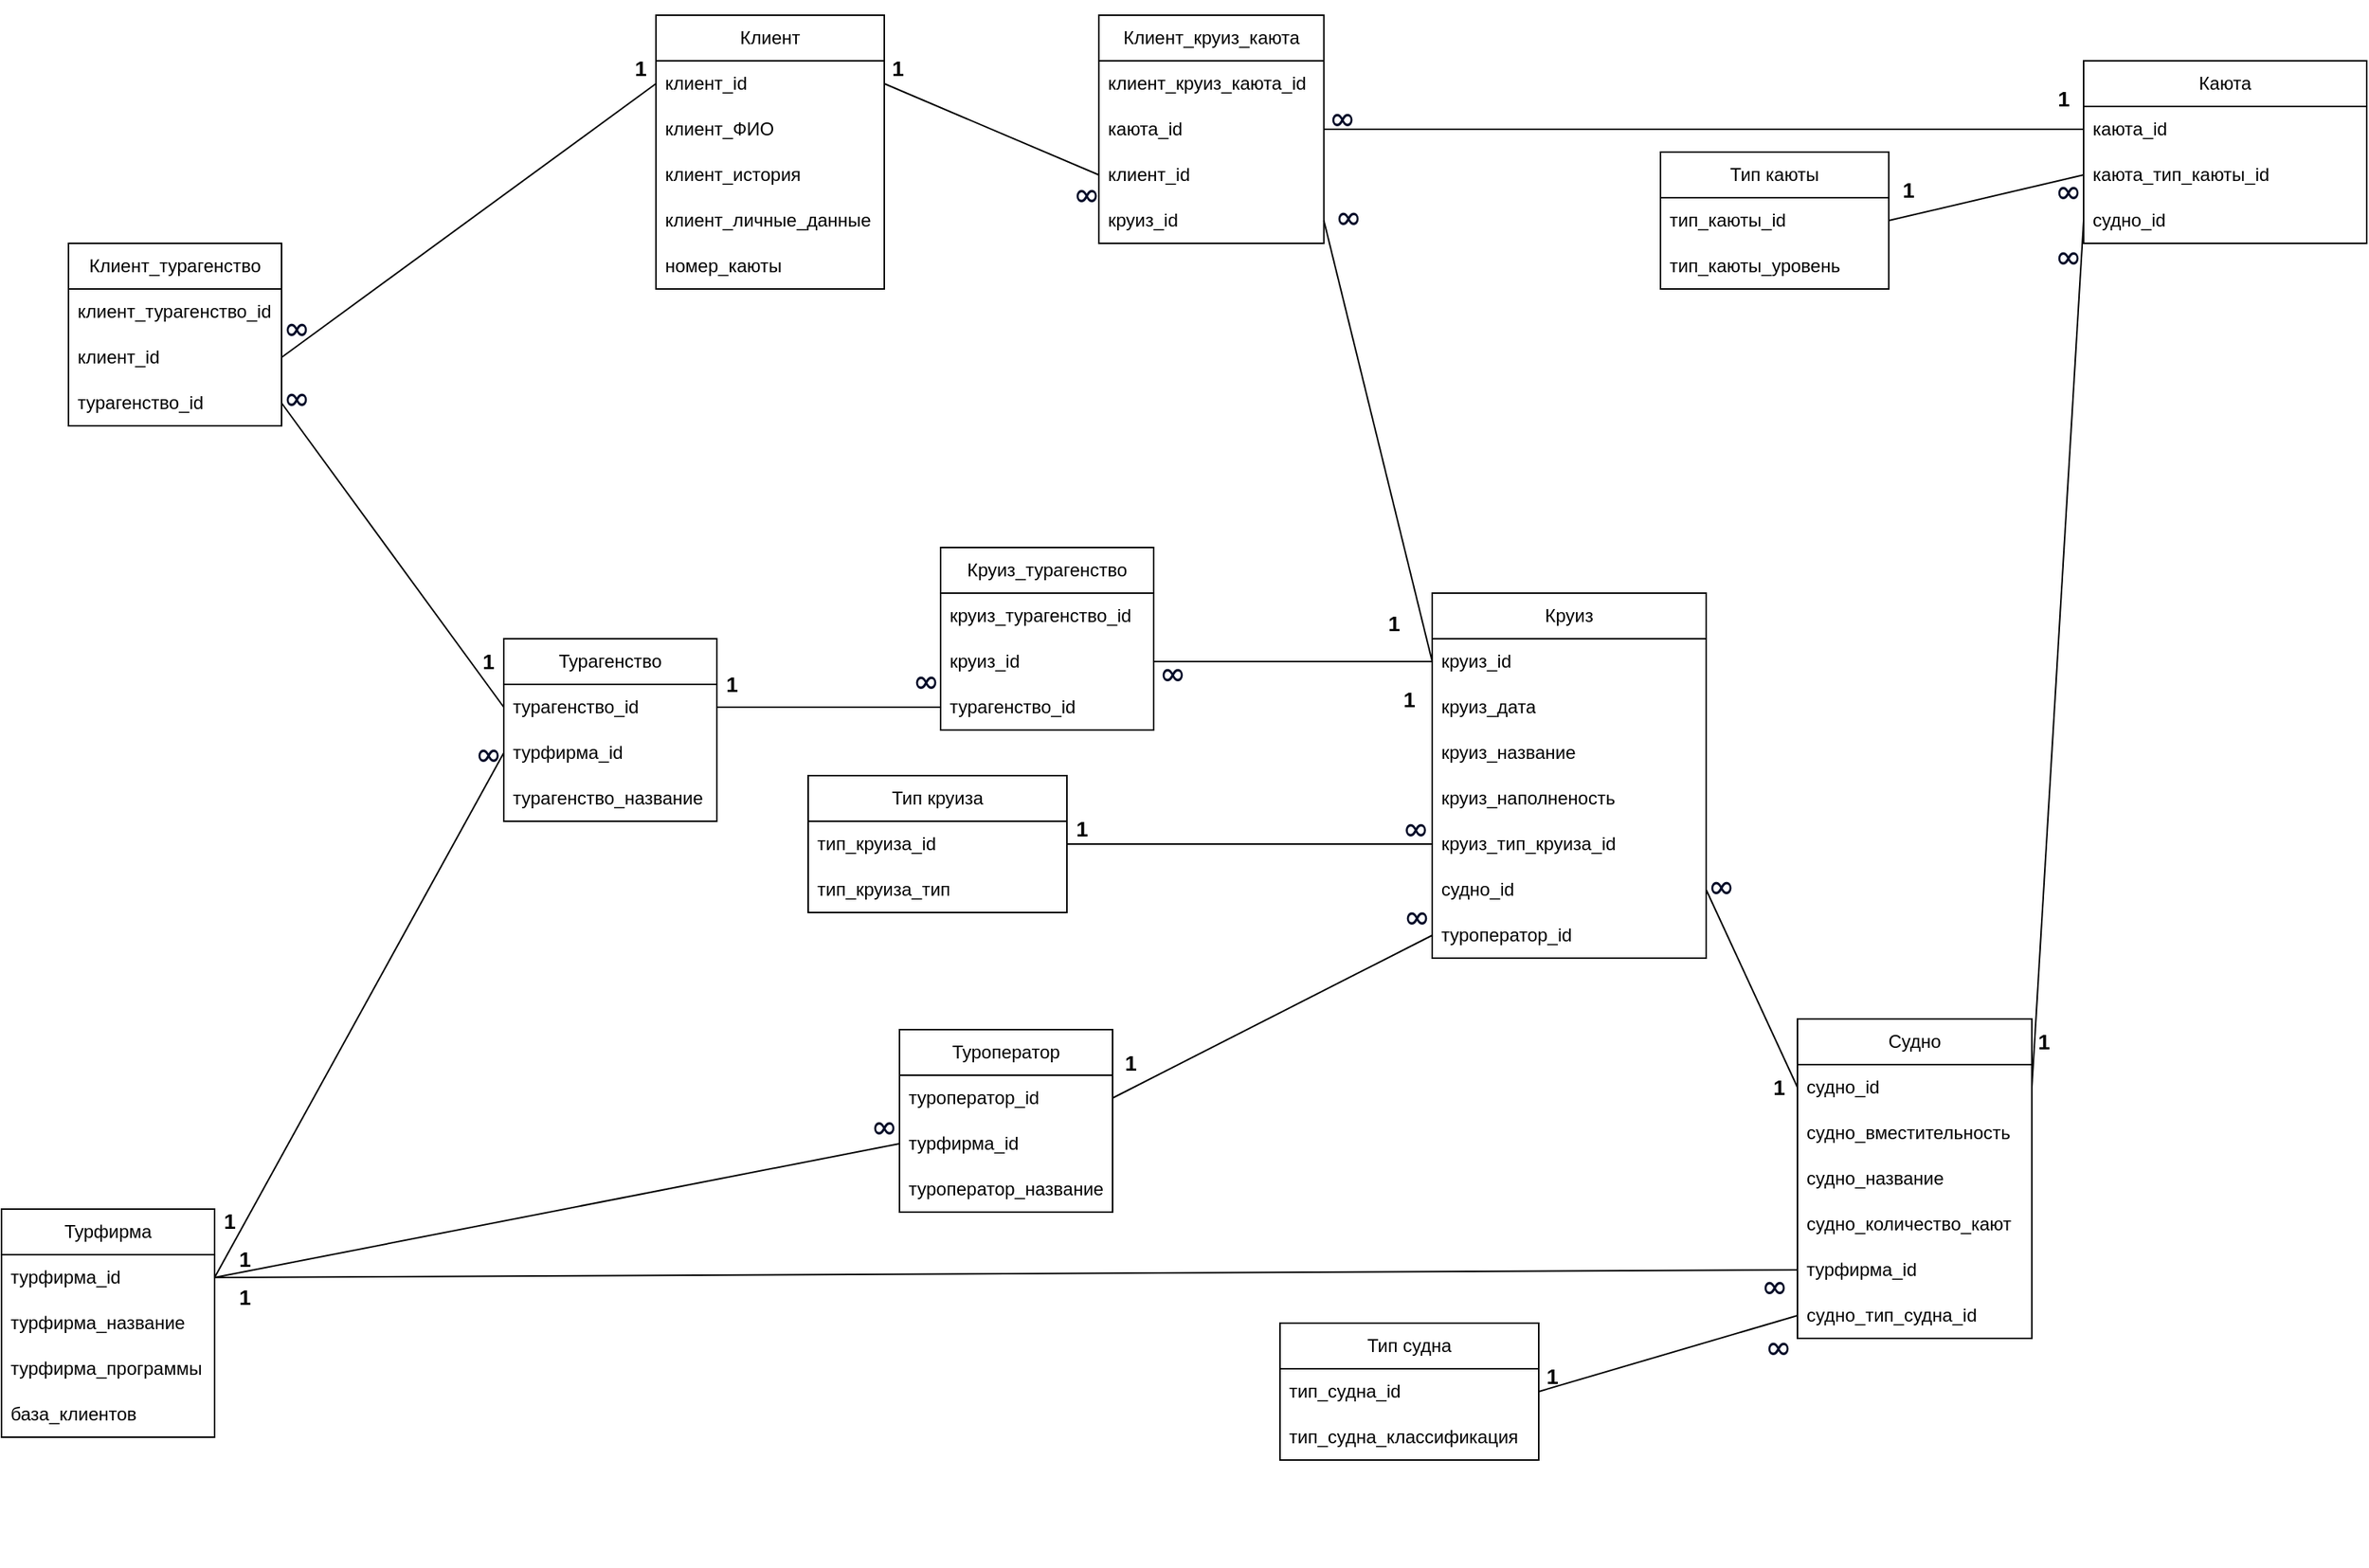 <mxfile version="27.0.3">
  <diagram name="Страница — 1" id="18jyLLdRwkHqJXCR6IBC">
    <mxGraphModel dx="1577" dy="1087" grid="1" gridSize="10" guides="1" tooltips="1" connect="1" arrows="1" fold="1" page="1" pageScale="1" pageWidth="1654" pageHeight="1169" math="0" shadow="0">
      <root>
        <mxCell id="0" />
        <mxCell id="1" parent="0" />
        <mxCell id="BpmYU6h6UMYQ3IW-vo2k-101" value="" style="endArrow=none;html=1;rounded=0;exitX=1;exitY=0.5;exitDx=0;exitDy=0;entryX=0;entryY=0.5;entryDx=0;entryDy=0;" parent="1" source="BpmYU6h6UMYQ3IW-vo2k-74" edge="1" target="RjOl_HvcL7tpvTEkC-0D-84">
          <mxGeometry width="50" height="50" relative="1" as="geometry">
            <mxPoint x="390" y="540" as="sourcePoint" />
            <mxPoint x="1000" y="400" as="targetPoint" />
          </mxGeometry>
        </mxCell>
        <mxCell id="BpmYU6h6UMYQ3IW-vo2k-102" value="" style="endArrow=none;html=1;rounded=0;entryX=1;entryY=0.5;entryDx=0;entryDy=0;exitX=0;exitY=0.5;exitDx=0;exitDy=0;" parent="1" source="BpmYU6h6UMYQ3IW-vo2k-75" target="BpmYU6h6UMYQ3IW-vo2k-6" edge="1">
          <mxGeometry width="50" height="50" relative="1" as="geometry">
            <mxPoint x="380" y="960" as="sourcePoint" />
            <mxPoint x="430" y="910" as="targetPoint" />
          </mxGeometry>
        </mxCell>
        <mxCell id="BpmYU6h6UMYQ3IW-vo2k-103" value="" style="endArrow=none;html=1;rounded=0;entryX=0;entryY=0.5;entryDx=0;entryDy=0;exitX=1;exitY=0.5;exitDx=0;exitDy=0;" parent="1" source="BpmYU6h6UMYQ3IW-vo2k-71" target="RjOl_HvcL7tpvTEkC-0D-6" edge="1">
          <mxGeometry width="50" height="50" relative="1" as="geometry">
            <mxPoint x="690" y="660" as="sourcePoint" />
            <mxPoint x="740" y="610" as="targetPoint" />
          </mxGeometry>
        </mxCell>
        <mxCell id="BpmYU6h6UMYQ3IW-vo2k-104" value="" style="endArrow=none;html=1;rounded=0;entryX=1;entryY=0.5;entryDx=0;entryDy=0;exitX=0;exitY=0.5;exitDx=0;exitDy=0;" parent="1" source="BpmYU6h6UMYQ3IW-vo2k-6" target="BpmYU6h6UMYQ3IW-vo2k-70" edge="1">
          <mxGeometry width="50" height="50" relative="1" as="geometry">
            <mxPoint x="660" y="1030" as="sourcePoint" />
            <mxPoint x="710" y="980" as="targetPoint" />
          </mxGeometry>
        </mxCell>
        <mxCell id="BpmYU6h6UMYQ3IW-vo2k-105" value="" style="endArrow=none;html=1;rounded=0;entryX=1;entryY=0.5;entryDx=0;entryDy=0;exitX=0;exitY=0.5;exitDx=0;exitDy=0;" parent="1" source="RjOl_HvcL7tpvTEkC-0D-84" target="RjOl_HvcL7tpvTEkC-0D-41" edge="1">
          <mxGeometry width="50" height="50" relative="1" as="geometry">
            <mxPoint x="580" y="550" as="sourcePoint" />
            <mxPoint x="630" y="500" as="targetPoint" />
          </mxGeometry>
        </mxCell>
        <mxCell id="BpmYU6h6UMYQ3IW-vo2k-116" value="" style="endArrow=none;html=1;rounded=0;entryX=0;entryY=0.5;entryDx=0;entryDy=0;exitX=1;exitY=0.5;exitDx=0;exitDy=0;" parent="1" source="BpmYU6h6UMYQ3IW-vo2k-2" target="BpmYU6h6UMYQ3IW-vo2k-117" edge="1">
          <mxGeometry width="50" height="50" relative="1" as="geometry">
            <mxPoint x="840" y="820" as="sourcePoint" />
            <mxPoint x="350" y="330" as="targetPoint" />
          </mxGeometry>
        </mxCell>
        <mxCell id="BpmYU6h6UMYQ3IW-vo2k-124" value="" style="endArrow=none;html=1;rounded=0;exitX=1;exitY=0.5;exitDx=0;exitDy=0;entryX=0;entryY=0.5;entryDx=0;entryDy=0;" parent="1" source="BpmYU6h6UMYQ3IW-vo2k-123" edge="1" target="RjOl_HvcL7tpvTEkC-0D-14">
          <mxGeometry width="50" height="50" relative="1" as="geometry">
            <mxPoint x="1110" y="730" as="sourcePoint" />
            <mxPoint x="1400" y="147" as="targetPoint" />
          </mxGeometry>
        </mxCell>
        <mxCell id="BpmYU6h6UMYQ3IW-vo2k-125" value="" style="endArrow=none;html=1;rounded=0;entryX=0;entryY=0.5;entryDx=0;entryDy=0;exitX=1;exitY=0.5;exitDx=0;exitDy=0;" parent="1" target="RjOl_HvcL7tpvTEkC-0D-54" edge="1" source="RjOl_HvcL7tpvTEkC-0D-32">
          <mxGeometry width="50" height="50" relative="1" as="geometry">
            <mxPoint x="1270" y="205" as="sourcePoint" />
            <mxPoint x="1420" y="330" as="targetPoint" />
          </mxGeometry>
        </mxCell>
        <mxCell id="BpmYU6h6UMYQ3IW-vo2k-127" value="" style="endArrow=none;html=1;rounded=0;entryX=0;entryY=0.5;entryDx=0;entryDy=0;exitX=1;exitY=0.5;exitDx=0;exitDy=0;" parent="1" source="RjOl_HvcL7tpvTEkC-0D-73" target="RjOl_HvcL7tpvTEkC-0D-80" edge="1">
          <mxGeometry width="50" height="50" relative="1" as="geometry">
            <mxPoint x="1050" y="955" as="sourcePoint" />
            <mxPoint x="1060" y="890" as="targetPoint" />
          </mxGeometry>
        </mxCell>
        <mxCell id="BpmYU6h6UMYQ3IW-vo2k-128" value="" style="endArrow=none;html=1;rounded=0;entryX=0;entryY=0.5;entryDx=0;entryDy=0;exitX=1;exitY=0.5;exitDx=0;exitDy=0;" parent="1" source="RjOl_HvcL7tpvTEkC-0D-10" target="RjOl_HvcL7tpvTEkC-0D-56" edge="1">
          <mxGeometry width="50" height="50" relative="1" as="geometry">
            <mxPoint x="1300" y="690" as="sourcePoint" />
            <mxPoint x="1350" y="640" as="targetPoint" />
          </mxGeometry>
        </mxCell>
        <mxCell id="BpmYU6h6UMYQ3IW-vo2k-129" value="" style="endArrow=none;html=1;rounded=0;entryX=0;entryY=0.5;entryDx=0;entryDy=0;exitX=1;exitY=0.5;exitDx=0;exitDy=0;" parent="1" target="RjOl_HvcL7tpvTEkC-0D-12" edge="1" source="RjOl_HvcL7tpvTEkC-0D-18">
          <mxGeometry width="50" height="50" relative="1" as="geometry">
            <mxPoint x="170" y="895" as="sourcePoint" />
            <mxPoint x="1070" y="930" as="targetPoint" />
          </mxGeometry>
        </mxCell>
        <mxCell id="BpmYU6h6UMYQ3IW-vo2k-130" value="" style="endArrow=none;html=1;rounded=0;entryX=0;entryY=0.5;entryDx=0;entryDy=0;exitX=1;exitY=0.5;exitDx=0;exitDy=0;" parent="1" source="RjOl_HvcL7tpvTEkC-0D-18" target="OnHAx9CsmUBT5KDHOfiG-1" edge="1">
          <mxGeometry width="50" height="50" relative="1" as="geometry">
            <mxPoint x="270" y="860" as="sourcePoint" />
            <mxPoint x="60" y="540" as="targetPoint" />
          </mxGeometry>
        </mxCell>
        <mxCell id="BpmYU6h6UMYQ3IW-vo2k-131" value="" style="endArrow=none;html=1;rounded=0;exitX=1;exitY=0.5;exitDx=0;exitDy=0;entryX=0;entryY=0.5;entryDx=0;entryDy=0;" parent="1" source="RjOl_HvcL7tpvTEkC-0D-18" target="o_sbOUQr-DrO1cY8X4BI-1" edge="1">
          <mxGeometry width="50" height="50" relative="1" as="geometry">
            <mxPoint x="160" y="840" as="sourcePoint" />
            <mxPoint x="210" y="790" as="targetPoint" />
          </mxGeometry>
        </mxCell>
        <mxCell id="BpmYU6h6UMYQ3IW-vo2k-135" value="" style="endArrow=none;html=1;rounded=0;entryX=0;entryY=0.5;entryDx=0;entryDy=0;exitX=1;exitY=0.5;exitDx=0;exitDy=0;" parent="1" target="RjOl_HvcL7tpvTEkC-0D-3" edge="1" source="RjOl_HvcL7tpvTEkC-0D-48">
          <mxGeometry width="50" height="50" relative="1" as="geometry">
            <mxPoint x="720" y="613" as="sourcePoint" />
            <mxPoint x="260" y="320" as="targetPoint" />
          </mxGeometry>
        </mxCell>
        <mxCell id="BpmYU6h6UMYQ3IW-vo2k-136" value="" style="endArrow=none;html=1;rounded=0;exitX=1;exitY=0.5;exitDx=0;exitDy=0;entryX=0;entryY=0.5;entryDx=0;entryDy=0;" parent="1" source="BpmYU6h6UMYQ3IW-vo2k-93" target="RjOl_HvcL7tpvTEkC-0D-10" edge="1">
          <mxGeometry width="50" height="50" relative="1" as="geometry">
            <mxPoint x="760" y="630" as="sourcePoint" />
            <mxPoint x="1120" y="775" as="targetPoint" />
          </mxGeometry>
        </mxCell>
        <mxCell id="iDWe4_mteZYGyNHXFgZl-1" value="" style="group" parent="1" vertex="1" connectable="0">
          <mxGeometry x="940" y="450" width="240" height="240" as="geometry" />
        </mxCell>
        <mxCell id="RjOl_HvcL7tpvTEkC-0D-1" value="Круиз" style="swimlane;fontStyle=0;childLayout=stackLayout;horizontal=1;startSize=30;horizontalStack=0;resizeParent=1;resizeParentMax=0;resizeLast=0;collapsible=1;marginBottom=0;whiteSpace=wrap;html=1;" parent="iDWe4_mteZYGyNHXFgZl-1" vertex="1">
          <mxGeometry x="30" width="180" height="240" as="geometry">
            <mxRectangle x="150" y="220" width="70" height="30" as="alternateBounds" />
          </mxGeometry>
        </mxCell>
        <mxCell id="RjOl_HvcL7tpvTEkC-0D-84" value="круиз_id" style="text;strokeColor=none;fillColor=none;align=left;verticalAlign=middle;spacingLeft=4;spacingRight=4;overflow=hidden;points=[[0,0.5],[1,0.5]];portConstraint=eastwest;rotatable=0;whiteSpace=wrap;html=1;" parent="RjOl_HvcL7tpvTEkC-0D-1" vertex="1">
          <mxGeometry y="30" width="180" height="30" as="geometry" />
        </mxCell>
        <mxCell id="RjOl_HvcL7tpvTEkC-0D-29" value="круиз_дата" style="text;strokeColor=none;fillColor=none;align=left;verticalAlign=middle;spacingLeft=4;spacingRight=4;overflow=hidden;points=[[0,0.5],[1,0.5]];portConstraint=eastwest;rotatable=0;whiteSpace=wrap;html=1;" parent="RjOl_HvcL7tpvTEkC-0D-1" vertex="1">
          <mxGeometry y="60" width="180" height="30" as="geometry" />
        </mxCell>
        <mxCell id="RjOl_HvcL7tpvTEkC-0D-36" value="круиз_название" style="text;strokeColor=none;fillColor=none;align=left;verticalAlign=middle;spacingLeft=4;spacingRight=4;overflow=hidden;points=[[0,0.5],[1,0.5]];portConstraint=eastwest;rotatable=0;whiteSpace=wrap;html=1;" parent="RjOl_HvcL7tpvTEkC-0D-1" vertex="1">
          <mxGeometry y="90" width="180" height="30" as="geometry" />
        </mxCell>
        <mxCell id="RjOl_HvcL7tpvTEkC-0D-169" value="круиз_наполненость" style="text;strokeColor=none;fillColor=none;align=left;verticalAlign=middle;spacingLeft=4;spacingRight=4;overflow=hidden;points=[[0,0.5],[1,0.5]];portConstraint=eastwest;rotatable=0;whiteSpace=wrap;html=1;" parent="RjOl_HvcL7tpvTEkC-0D-1" vertex="1">
          <mxGeometry y="120" width="180" height="30" as="geometry" />
        </mxCell>
        <mxCell id="RjOl_HvcL7tpvTEkC-0D-3" value="круиз_тип_круиза_id" style="text;strokeColor=none;fillColor=none;align=left;verticalAlign=middle;spacingLeft=4;spacingRight=4;overflow=hidden;points=[[0,0.5],[1,0.5]];portConstraint=eastwest;rotatable=0;whiteSpace=wrap;html=1;" parent="RjOl_HvcL7tpvTEkC-0D-1" vertex="1">
          <mxGeometry y="150" width="180" height="30" as="geometry" />
        </mxCell>
        <mxCell id="BpmYU6h6UMYQ3IW-vo2k-93" value="судно_id" style="text;strokeColor=none;fillColor=none;align=left;verticalAlign=middle;spacingLeft=4;spacingRight=4;overflow=hidden;points=[[0,0.5],[1,0.5]];portConstraint=eastwest;rotatable=0;whiteSpace=wrap;html=1;" parent="RjOl_HvcL7tpvTEkC-0D-1" vertex="1">
          <mxGeometry y="180" width="180" height="30" as="geometry" />
        </mxCell>
        <mxCell id="BpmYU6h6UMYQ3IW-vo2k-117" value="туроператор_&lt;span style=&quot;text-align: center;&quot;&gt;id&lt;/span&gt;" style="text;strokeColor=none;fillColor=none;align=left;verticalAlign=middle;spacingLeft=4;spacingRight=4;overflow=hidden;points=[[0,0.5],[1,0.5]];portConstraint=eastwest;rotatable=0;whiteSpace=wrap;html=1;" parent="RjOl_HvcL7tpvTEkC-0D-1" vertex="1">
          <mxGeometry y="210" width="180" height="30" as="geometry" />
        </mxCell>
        <mxCell id="BpmYU6h6UMYQ3IW-vo2k-155" value="&lt;div style=&quot;text-align: center;&quot;&gt;&lt;span style=&quot;color: rgb(4, 12, 40); font-family: &amp;quot;Google Sans&amp;quot;, &amp;quot;Helvetica Neue&amp;quot;, sans-serif; font-size: 20px; text-align: start;&quot;&gt;∞&lt;/span&gt;&lt;/div&gt;" style="text;html=1;align=center;verticalAlign=middle;whiteSpace=wrap;rounded=0;" parent="iDWe4_mteZYGyNHXFgZl-1" vertex="1">
          <mxGeometry x="200" y="150" width="40" height="80" as="geometry" />
        </mxCell>
        <mxCell id="BpmYU6h6UMYQ3IW-vo2k-186" value="&lt;div style=&quot;text-align: center;&quot;&gt;&lt;span style=&quot;caret-color: rgb(4, 12, 40); color: rgb(4, 12, 40); font-family: &amp;quot;Google Sans&amp;quot;, &amp;quot;Helvetica Neue&amp;quot;, sans-serif; font-size: 20px; text-align: start;&quot;&gt;∞&lt;/span&gt;&lt;br&gt;&lt;/div&gt;" style="text;html=1;align=center;verticalAlign=middle;whiteSpace=wrap;rounded=0;" parent="iDWe4_mteZYGyNHXFgZl-1" vertex="1">
          <mxGeometry y="179" width="40" height="61" as="geometry" />
        </mxCell>
        <mxCell id="BpmYU6h6UMYQ3IW-vo2k-187" value="&lt;div style=&quot;text-align: center;&quot;&gt;&lt;br&gt;&lt;/div&gt;" style="text;html=1;align=center;verticalAlign=middle;whiteSpace=wrap;rounded=0;" parent="iDWe4_mteZYGyNHXFgZl-1" vertex="1">
          <mxGeometry y="70" width="40" height="30" as="geometry" />
        </mxCell>
        <mxCell id="Yp89eehkHs7d0zlfbpnQ-21" value="&lt;span style=&quot;caret-color: rgb(4, 12, 40); color: rgb(4, 12, 40); font-family: &amp;quot;Google Sans&amp;quot;, &amp;quot;Helvetica Neue&amp;quot;, sans-serif; font-size: 20px; font-style: normal; font-variant-caps: normal; font-weight: normal; letter-spacing: normal; text-align: start; text-indent: 0px; text-transform: none; white-space: normal; word-spacing: 0px; -webkit-text-stroke-width: 0px; text-decoration: none; float: none; display: inline !important;&quot;&gt;∞&lt;/span&gt;" style="text;whiteSpace=wrap;html=1;" parent="iDWe4_mteZYGyNHXFgZl-1" vertex="1">
          <mxGeometry x="10" y="134" width="20" height="50" as="geometry" />
        </mxCell>
        <mxCell id="BpmYU6h6UMYQ3IW-vo2k-190" value="&lt;b&gt;&lt;font style=&quot;font-size: 14px;&quot;&gt;1&lt;/font&gt;&lt;/b&gt;" style="text;html=1;align=center;verticalAlign=middle;whiteSpace=wrap;rounded=0;" parent="iDWe4_mteZYGyNHXFgZl-1" vertex="1">
          <mxGeometry y="50" width="30" height="40" as="geometry" />
        </mxCell>
        <mxCell id="Yp89eehkHs7d0zlfbpnQ-14" value="&lt;b&gt;&lt;font style=&quot;font-size: 14px;&quot;&gt;1&lt;/font&gt;&lt;/b&gt;" style="text;html=1;align=center;verticalAlign=middle;whiteSpace=wrap;rounded=0;" parent="iDWe4_mteZYGyNHXFgZl-1" vertex="1">
          <mxGeometry x="-10" width="30" height="40" as="geometry" />
        </mxCell>
        <mxCell id="iDWe4_mteZYGyNHXFgZl-5" value="" style="group" parent="1" vertex="1" connectable="0">
          <mxGeometry x="430" y="60" width="210" height="190" as="geometry" />
        </mxCell>
        <mxCell id="RjOl_HvcL7tpvTEkC-0D-5" value="Клиент" style="swimlane;fontStyle=0;childLayout=stackLayout;horizontal=1;startSize=30;horizontalStack=0;resizeParent=1;resizeParentMax=0;resizeLast=0;collapsible=1;marginBottom=0;whiteSpace=wrap;html=1;" parent="iDWe4_mteZYGyNHXFgZl-5" vertex="1">
          <mxGeometry x="30" y="10" width="150" height="180" as="geometry" />
        </mxCell>
        <mxCell id="RjOl_HvcL7tpvTEkC-0D-6" value="клиент_id" style="text;strokeColor=none;fillColor=none;align=left;verticalAlign=middle;spacingLeft=4;spacingRight=4;overflow=hidden;points=[[0,0.5],[1,0.5]];portConstraint=eastwest;rotatable=0;whiteSpace=wrap;html=1;" parent="RjOl_HvcL7tpvTEkC-0D-5" vertex="1">
          <mxGeometry y="30" width="150" height="30" as="geometry" />
        </mxCell>
        <mxCell id="RjOl_HvcL7tpvTEkC-0D-7" value="клиент_ФИО" style="text;strokeColor=none;fillColor=none;align=left;verticalAlign=middle;spacingLeft=4;spacingRight=4;overflow=hidden;points=[[0,0.5],[1,0.5]];portConstraint=eastwest;rotatable=0;whiteSpace=wrap;html=1;" parent="RjOl_HvcL7tpvTEkC-0D-5" vertex="1">
          <mxGeometry y="60" width="150" height="30" as="geometry" />
        </mxCell>
        <mxCell id="RjOl_HvcL7tpvTEkC-0D-8" value="клиент_история" style="text;strokeColor=none;fillColor=none;align=left;verticalAlign=middle;spacingLeft=4;spacingRight=4;overflow=hidden;points=[[0,0.5],[1,0.5]];portConstraint=eastwest;rotatable=0;whiteSpace=wrap;html=1;" parent="RjOl_HvcL7tpvTEkC-0D-5" vertex="1">
          <mxGeometry y="90" width="150" height="30" as="geometry" />
        </mxCell>
        <mxCell id="RjOl_HvcL7tpvTEkC-0D-53" value="клиент_личные_данные" style="text;strokeColor=none;fillColor=none;align=left;verticalAlign=middle;spacingLeft=4;spacingRight=4;overflow=hidden;points=[[0,0.5],[1,0.5]];portConstraint=eastwest;rotatable=0;whiteSpace=wrap;html=1;" parent="RjOl_HvcL7tpvTEkC-0D-5" vertex="1">
          <mxGeometry y="120" width="150" height="30" as="geometry" />
        </mxCell>
        <mxCell id="RjOl_HvcL7tpvTEkC-0D-109" value="номер_каюты" style="text;strokeColor=none;fillColor=none;align=left;verticalAlign=middle;spacingLeft=4;spacingRight=4;overflow=hidden;points=[[0,0.5],[1,0.5]];portConstraint=eastwest;rotatable=0;whiteSpace=wrap;html=1;" parent="RjOl_HvcL7tpvTEkC-0D-5" vertex="1">
          <mxGeometry y="150" width="150" height="30" as="geometry" />
        </mxCell>
        <mxCell id="BpmYU6h6UMYQ3IW-vo2k-142" value="&lt;b&gt;&lt;font style=&quot;font-size: 14px;&quot;&gt;1&lt;/font&gt;&lt;/b&gt;" style="text;html=1;align=center;verticalAlign=middle;whiteSpace=wrap;rounded=0;" parent="iDWe4_mteZYGyNHXFgZl-5" vertex="1">
          <mxGeometry x="174" y="30" width="30" height="30" as="geometry" />
        </mxCell>
        <mxCell id="BpmYU6h6UMYQ3IW-vo2k-143" value="&lt;b&gt;&lt;font style=&quot;font-size: 14px;&quot;&gt;1&lt;/font&gt;&lt;/b&gt;" style="text;html=1;align=center;verticalAlign=middle;whiteSpace=wrap;rounded=0;" parent="iDWe4_mteZYGyNHXFgZl-5" vertex="1">
          <mxGeometry y="30" width="40" height="30" as="geometry" />
        </mxCell>
        <mxCell id="iDWe4_mteZYGyNHXFgZl-6" value="" style="group" parent="1" vertex="1" connectable="0">
          <mxGeometry x="723.5" y="70" width="207" height="120" as="geometry" />
        </mxCell>
        <mxCell id="BpmYU6h6UMYQ3IW-vo2k-43" value="Клиент_круиз_каюта" style="swimlane;fontStyle=0;childLayout=stackLayout;horizontal=1;startSize=30;horizontalStack=0;resizeParent=1;resizeParentMax=0;resizeLast=0;collapsible=1;marginBottom=0;whiteSpace=wrap;html=1;" parent="iDWe4_mteZYGyNHXFgZl-6" vertex="1">
          <mxGeometry x="27.459" width="147.857" height="150" as="geometry" />
        </mxCell>
        <mxCell id="BpmYU6h6UMYQ3IW-vo2k-44" value="&lt;span style=&quot;text-align: center;&quot;&gt;клиент_круиз_каюта_id&lt;/span&gt;" style="text;strokeColor=none;fillColor=none;align=left;verticalAlign=middle;spacingLeft=4;spacingRight=4;overflow=hidden;points=[[0,0.5],[1,0.5]];portConstraint=eastwest;rotatable=0;whiteSpace=wrap;html=1;" parent="BpmYU6h6UMYQ3IW-vo2k-43" vertex="1">
          <mxGeometry y="30" width="147.857" height="30" as="geometry" />
        </mxCell>
        <mxCell id="BpmYU6h6UMYQ3IW-vo2k-123" value="каюта_id" style="text;strokeColor=none;fillColor=none;align=left;verticalAlign=middle;spacingLeft=4;spacingRight=4;overflow=hidden;points=[[0,0.5],[1,0.5]];portConstraint=eastwest;rotatable=0;whiteSpace=wrap;html=1;" parent="BpmYU6h6UMYQ3IW-vo2k-43" vertex="1">
          <mxGeometry y="60" width="147.857" height="30" as="geometry" />
        </mxCell>
        <mxCell id="BpmYU6h6UMYQ3IW-vo2k-122" value="клиент_id" style="text;strokeColor=none;fillColor=none;align=left;verticalAlign=middle;spacingLeft=4;spacingRight=4;overflow=hidden;points=[[0,0.5],[1,0.5]];portConstraint=eastwest;rotatable=0;whiteSpace=wrap;html=1;" parent="BpmYU6h6UMYQ3IW-vo2k-43" vertex="1">
          <mxGeometry y="90" width="147.857" height="30" as="geometry" />
        </mxCell>
        <mxCell id="RjOl_HvcL7tpvTEkC-0D-41" value="круиз_id" style="text;strokeColor=none;fillColor=none;align=left;verticalAlign=middle;spacingLeft=4;spacingRight=4;overflow=hidden;points=[[0,0.5],[1,0.5]];portConstraint=eastwest;rotatable=0;whiteSpace=wrap;html=1;" parent="BpmYU6h6UMYQ3IW-vo2k-43" vertex="1">
          <mxGeometry y="120" width="147.857" height="30" as="geometry" />
        </mxCell>
        <mxCell id="BpmYU6h6UMYQ3IW-vo2k-164" value="&lt;div style=&quot;text-align: center;&quot;&gt;&lt;span style=&quot;color: rgb(4, 12, 40); font-family: &amp;quot;Google Sans&amp;quot;, &amp;quot;Helvetica Neue&amp;quot;, sans-serif; font-size: 20px; text-align: start;&quot;&gt;∞&lt;/span&gt;&lt;/div&gt;" style="text;html=1;align=center;verticalAlign=middle;whiteSpace=wrap;rounded=0;" parent="iDWe4_mteZYGyNHXFgZl-6" vertex="1">
          <mxGeometry x="168.98" y="30" width="38.02" height="70" as="geometry" />
        </mxCell>
        <mxCell id="BpmYU6h6UMYQ3IW-vo2k-165" value="&lt;div style=&quot;text-align: center;&quot;&gt;&lt;span style=&quot;color: rgb(4, 12, 40); font-family: &amp;quot;Google Sans&amp;quot;, &amp;quot;Helvetica Neue&amp;quot;, sans-serif; font-size: 20px; text-align: start;&quot;&gt;∞&lt;/span&gt;&lt;/div&gt;" style="text;html=1;align=center;verticalAlign=middle;whiteSpace=wrap;rounded=0;" parent="iDWe4_mteZYGyNHXFgZl-6" vertex="1">
          <mxGeometry y="100" width="38.02" height="30" as="geometry" />
        </mxCell>
        <mxCell id="iDWe4_mteZYGyNHXFgZl-7" value="" style="group" parent="1" vertex="1" connectable="0">
          <mxGeometry x="1120" y="160" width="176" height="90" as="geometry" />
        </mxCell>
        <mxCell id="RjOl_HvcL7tpvTEkC-0D-31" value="Тип каюты" style="swimlane;fontStyle=0;childLayout=stackLayout;horizontal=1;startSize=30;horizontalStack=0;resizeParent=1;resizeParentMax=0;resizeLast=0;collapsible=1;marginBottom=0;whiteSpace=wrap;html=1;" parent="iDWe4_mteZYGyNHXFgZl-7" vertex="1">
          <mxGeometry width="150" height="90" as="geometry" />
        </mxCell>
        <mxCell id="RjOl_HvcL7tpvTEkC-0D-32" value="тип_каюты_id" style="text;strokeColor=none;fillColor=none;align=left;verticalAlign=middle;spacingLeft=4;spacingRight=4;overflow=hidden;points=[[0,0.5],[1,0.5]];portConstraint=eastwest;rotatable=0;whiteSpace=wrap;html=1;" parent="RjOl_HvcL7tpvTEkC-0D-31" vertex="1">
          <mxGeometry y="30" width="150" height="30" as="geometry" />
        </mxCell>
        <mxCell id="RjOl_HvcL7tpvTEkC-0D-33" value="тип_каюты_уровень" style="text;strokeColor=none;fillColor=none;align=left;verticalAlign=middle;spacingLeft=4;spacingRight=4;overflow=hidden;points=[[0,0.5],[1,0.5]];portConstraint=eastwest;rotatable=0;whiteSpace=wrap;html=1;" parent="RjOl_HvcL7tpvTEkC-0D-31" vertex="1">
          <mxGeometry y="60" width="150" height="30" as="geometry" />
        </mxCell>
        <mxCell id="BpmYU6h6UMYQ3IW-vo2k-163" value="&lt;b&gt;&lt;font style=&quot;font-size: 14px;&quot;&gt;1&lt;/font&gt;&lt;/b&gt;" style="text;html=1;align=center;verticalAlign=middle;whiteSpace=wrap;rounded=0;" parent="iDWe4_mteZYGyNHXFgZl-7" vertex="1">
          <mxGeometry x="150" width="26" height="50" as="geometry" />
        </mxCell>
        <mxCell id="iDWe4_mteZYGyNHXFgZl-8" value="" style="group" parent="1" vertex="1" connectable="0">
          <mxGeometry x="1380" y="100" width="204" height="140" as="geometry" />
        </mxCell>
        <mxCell id="RjOl_HvcL7tpvTEkC-0D-13" value="Каюта" style="swimlane;fontStyle=0;childLayout=stackLayout;horizontal=1;startSize=30;horizontalStack=0;resizeParent=1;resizeParentMax=0;resizeLast=0;collapsible=1;marginBottom=0;whiteSpace=wrap;html=1;" parent="iDWe4_mteZYGyNHXFgZl-8" vertex="1">
          <mxGeometry x="18" width="186" height="120" as="geometry" />
        </mxCell>
        <mxCell id="RjOl_HvcL7tpvTEkC-0D-14" value="каюта_id" style="text;strokeColor=none;fillColor=none;align=left;verticalAlign=middle;spacingLeft=4;spacingRight=4;overflow=hidden;points=[[0,0.5],[1,0.5]];portConstraint=eastwest;rotatable=0;whiteSpace=wrap;html=1;" parent="RjOl_HvcL7tpvTEkC-0D-13" vertex="1">
          <mxGeometry y="30" width="186" height="30" as="geometry" />
        </mxCell>
        <mxCell id="RjOl_HvcL7tpvTEkC-0D-54" value="каюта_тип_каюты_id" style="text;strokeColor=none;fillColor=none;align=left;verticalAlign=middle;spacingLeft=4;spacingRight=4;overflow=hidden;points=[[0,0.5],[1,0.5]];portConstraint=eastwest;rotatable=0;whiteSpace=wrap;html=1;" parent="RjOl_HvcL7tpvTEkC-0D-13" vertex="1">
          <mxGeometry y="60" width="186" height="30" as="geometry" />
        </mxCell>
        <mxCell id="RjOl_HvcL7tpvTEkC-0D-56" value="судно_id" style="text;strokeColor=none;fillColor=none;align=left;verticalAlign=middle;spacingLeft=4;spacingRight=4;overflow=hidden;points=[[0,0.5],[1,0.5]];portConstraint=eastwest;rotatable=0;whiteSpace=wrap;html=1;" parent="RjOl_HvcL7tpvTEkC-0D-13" vertex="1">
          <mxGeometry y="90" width="186" height="30" as="geometry" />
        </mxCell>
        <mxCell id="BpmYU6h6UMYQ3IW-vo2k-160" value="&lt;div style=&quot;text-align: center;&quot;&gt;&lt;span style=&quot;color: rgb(4, 12, 40); font-family: &amp;quot;Google Sans&amp;quot;, &amp;quot;Helvetica Neue&amp;quot;, sans-serif; font-size: 20px; text-align: start;&quot;&gt;∞&lt;/span&gt;&lt;/div&gt;" style="text;html=1;align=center;verticalAlign=middle;whiteSpace=wrap;rounded=0;" parent="iDWe4_mteZYGyNHXFgZl-8" vertex="1">
          <mxGeometry x="-20" y="112" width="56" height="28" as="geometry" />
        </mxCell>
        <mxCell id="BpmYU6h6UMYQ3IW-vo2k-161" value="&lt;div style=&quot;text-align: center;&quot;&gt;&lt;span style=&quot;color: rgb(4, 12, 40); font-family: &amp;quot;Google Sans&amp;quot;, &amp;quot;Helvetica Neue&amp;quot;, sans-serif; font-size: 20px; text-align: start;&quot;&gt;∞&lt;/span&gt;&lt;/div&gt;" style="text;html=1;align=center;verticalAlign=middle;whiteSpace=wrap;rounded=0;" parent="iDWe4_mteZYGyNHXFgZl-8" vertex="1">
          <mxGeometry x="-10" y="75" width="36" height="15" as="geometry" />
        </mxCell>
        <mxCell id="BpmYU6h6UMYQ3IW-vo2k-162" value="&lt;b&gt;&lt;font style=&quot;font-size: 14px;&quot;&gt;1&lt;/font&gt;&lt;/b&gt;" style="text;html=1;align=center;verticalAlign=middle;whiteSpace=wrap;rounded=0;" parent="iDWe4_mteZYGyNHXFgZl-8" vertex="1">
          <mxGeometry x="-8" width="26" height="50" as="geometry" />
        </mxCell>
        <mxCell id="iDWe4_mteZYGyNHXFgZl-9" value="" style="group" parent="1" vertex="1" connectable="0">
          <mxGeometry x="1185" y="730" width="195" height="250" as="geometry" />
        </mxCell>
        <mxCell id="RjOl_HvcL7tpvTEkC-0D-9" value="Судно" style="swimlane;fontStyle=0;childLayout=stackLayout;horizontal=1;startSize=30;horizontalStack=0;resizeParent=1;resizeParentMax=0;resizeLast=0;collapsible=1;marginBottom=0;whiteSpace=wrap;html=1;" parent="iDWe4_mteZYGyNHXFgZl-9" vertex="1">
          <mxGeometry x="25" width="154" height="210" as="geometry" />
        </mxCell>
        <mxCell id="RjOl_HvcL7tpvTEkC-0D-10" value="судно_id" style="text;strokeColor=none;fillColor=none;align=left;verticalAlign=middle;spacingLeft=4;spacingRight=4;overflow=hidden;points=[[0,0.5],[1,0.5]];portConstraint=eastwest;rotatable=0;whiteSpace=wrap;html=1;" parent="RjOl_HvcL7tpvTEkC-0D-9" vertex="1">
          <mxGeometry y="30" width="154" height="30" as="geometry" />
        </mxCell>
        <mxCell id="RjOl_HvcL7tpvTEkC-0D-11" value="судно_вместительность" style="text;strokeColor=none;fillColor=none;align=left;verticalAlign=middle;spacingLeft=4;spacingRight=4;overflow=hidden;points=[[0,0.5],[1,0.5]];portConstraint=eastwest;rotatable=0;whiteSpace=wrap;html=1;" parent="RjOl_HvcL7tpvTEkC-0D-9" vertex="1">
          <mxGeometry y="60" width="154" height="30" as="geometry" />
        </mxCell>
        <mxCell id="RjOl_HvcL7tpvTEkC-0D-42" value="судно_название" style="text;strokeColor=none;fillColor=none;align=left;verticalAlign=middle;spacingLeft=4;spacingRight=4;overflow=hidden;points=[[0,0.5],[1,0.5]];portConstraint=eastwest;rotatable=0;whiteSpace=wrap;html=1;" parent="RjOl_HvcL7tpvTEkC-0D-9" vertex="1">
          <mxGeometry y="90" width="154" height="30" as="geometry" />
        </mxCell>
        <mxCell id="RjOl_HvcL7tpvTEkC-0D-153" value="судно_количество_кают" style="text;strokeColor=none;fillColor=none;align=left;verticalAlign=middle;spacingLeft=4;spacingRight=4;overflow=hidden;points=[[0,0.5],[1,0.5]];portConstraint=eastwest;rotatable=0;whiteSpace=wrap;html=1;" parent="RjOl_HvcL7tpvTEkC-0D-9" vertex="1">
          <mxGeometry y="120" width="154" height="30" as="geometry" />
        </mxCell>
        <mxCell id="RjOl_HvcL7tpvTEkC-0D-12" value="турфирма_&lt;span style=&quot;caret-color: rgba(0, 0, 0, 0); color: rgba(0, 0, 0, 0); font-family: monospace; font-size: 0px; white-space: nowrap;&quot;&gt;%3CmxGraphModel%3E%3Croot%3E%3CmxCell%20id%3D%220%22%2F%3E%3CmxCell%20id%3D%221%22%20parent%3D%220%22%2F%3E%3CmxCell%20id%3D%222%22%20value%3D%22%D0%9A%D0%B0%D1%8E%D1%82%D0%B0%22%20style%3D%22swimlane%3BfontStyle%3D0%3BchildLayout%3DstackLayout%3Bhorizontal%3D1%3BstartSize%3D30%3BhorizontalStack%3D0%3BresizeParent%3D1%3BresizeParentMax%3D0%3BresizeLast%3D0%3Bcollapsible%3D1%3BmarginBottom%3D0%3BwhiteSpace%3Dwrap%3Bhtml%3D1%3B%22%20vertex%3D%221%22%20parent%3D%221%22%3E%3CmxGeometry%20x%3D%22150%22%20y%3D%22320%22%20width%3D%22140%22%20height%3D%22120%22%20as%3D%22geometry%22%2F%3E%3C%2FmxCell%3E%3CmxCell%20id%3D%223%22%20value%3D%22%D0%BA%D0%B0%D1%8E%D1%82%D0%B0_id%22%20style%3D%22text%3BstrokeColor%3Dnone%3BfillColor%3Dnone%3Balign%3Dleft%3BverticalAlign%3Dmiddle%3BspacingLeft%3D4%3BspacingRight%3D4%3Boverflow%3Dhidden%3Bpoints%3D%5B%5B0%2C0.5%5D%2C%5B1%2C0.5%5D%5D%3BportConstraint%3Deastwest%3Brotatable%3D0%3BwhiteSpace%3Dwrap%3Bhtml%3D1%3B%22%20vertex%3D%221%22%20parent%3D%222%22%3E%3CmxGeometry%20y%3D%2230%22%20width%3D%22140%22%20height%3D%2230%22%20as%3D%22geometry%22%2F%3E%3C%2FmxCell%3E%3CmxCell%20id%3D%224%22%20value%3D%22%D0%BA%D0%B0%D1%8E%D1%82%D0%B0_%D1%82%D0%B8%D0%BF%22%20style%3D%22text%3BstrokeColor%3Dnone%3BfillColor%3Dnone%3Balign%3Dleft%3BverticalAlign%3Dmiddle%3BspacingLeft%3D4%3BspacingRight%3D4%3Boverflow%3Dhidden%3Bpoints%3D%5B%5B0%2C0.5%5D%2C%5B1%2C0.5%5D%5D%3BportConstraint%3Deastwest%3Brotatable%3D0%3BwhiteSpace%3Dwrap%3Bhtml%3D1%3B%22%20vertex%3D%221%22%20parent%3D%222%22%3E%3CmxGeometry%20y%3D%2260%22%20width%3D%22140%22%20height%3D%2230%22%20as%3D%22geometry%22%2F%3E%3C%2FmxCell%3E%3CmxCell%20id%3D%225%22%20value%3D%22Item%203%22%20style%3D%22text%3BstrokeColor%3Dnone%3BfillColor%3Dnone%3Balign%3Dleft%3BverticalAlign%3Dmiddle%3BspacingLeft%3D4%3BspacingRight%3D4%3Boverflow%3Dhidden%3Bpoints%3D%5B%5B0%2C0.5%5D%2C%5B1%2C0.5%5D%5D%3BportConstraint%3Deastwest%3Brotatable%3D0%3BwhiteSpace%3Dwrap%3Bhtml%3D1%3B%22%20vertex%3D%221%22%20parent%3D%222%22%3E%3CmxGeometry%20y%3D%2290%22%20width%3D%22140%22%20height%3D%2230%22%20as%3D%22geometry%22%2F%3E%3C%2FmxCell%3E%3C%2Froot%3E%3C%2FmxGraphModel%3E&lt;/span&gt;&lt;span style=&quot;caret-color: rgba(0, 0, 0, 0); color: rgba(0, 0, 0, 0); font-family: monospace; font-size: 0px; white-space: nowrap;&quot;&gt;%3CmxGraphModel%3E%3Croot%3E%3CmxCell%20id%3D%220%22%2F%3E%3CmxCell%20id%3D%221%22%20parent%3D%220%22%2F%3E%3CmxCell%20id%3D%222%22%20value%3D%22%D0%9A%D0%B0%D1%8E%D1%82%D0%B0%22%20style%3D%22swimlane%3BfontStyle%3D0%3BchildLayout%3DstackLayout%3Bhorizontal%3D1%3BstartSize%3D30%3BhorizontalStack%3D0%3BresizeParent%3D1%3BresizeParentMax%3D0%3BresizeLast%3D0%3Bcollapsible%3D1%3BmarginBottom%3D0%3BwhiteSpace%3Dwrap%3Bhtml%3D1%3B%22%20vertex%3D%221%22%20parent%3D%221%22%3E%3CmxGeometry%20x%3D%22150%22%20y%3D%22320%22%20width%3D%22140%22%20height%3D%22120%22%20as%3D%22geometry%22%2F%3E%3C%2FmxCell%3E%3CmxCell%20id%3D%223%22%20value%3D%22%D0%BA%D0%B0%D1%8E%D1%82%D0%B0_id%22%20style%3D%22text%3BstrokeColor%3Dnone%3BfillColor%3Dnone%3Balign%3Dleft%3BverticalAlign%3Dmiddle%3BspacingLeft%3D4%3BspacingRight%3D4%3Boverflow%3Dhidden%3Bpoints%3D%5B%5B0%2C0.5%5D%2C%5B1%2C0.5%5D%5D%3BportConstraint%3Deastwest%3Brotatable%3D0%3BwhiteSpace%3Dwrap%3Bhtml%3D1%3B%22%20vertex%3D%221%22%20parent%3D%222%22%3E%3CmxGeometry%20y%3D%2230%22%20width%3D%22140%22%20height%3D%2230%22%20as%3D%22geometry%22%2F%3E%3C%2FmxCell%3E%3CmxCell%20id%3D%224%22%20value%3D%22%D0%BA%D0%B0%D1%8E%D1%82%D0%B0_%D1%82%D0%B8%D0%BF%22%20style%3D%22text%3BstrokeColor%3Dnone%3BfillColor%3Dnone%3Balign%3Dleft%3BverticalAlign%3Dmiddle%3BspacingLeft%3D4%3BspacingRight%3D4%3Boverflow%3Dhidden%3Bpoints%3D%5B%5B0%2C0.5%5D%2C%5B1%2C0.5%5D%5D%3BportConstraint%3Deastwest%3Brotatable%3D0%3BwhiteSpace%3Dwrap%3Bhtml%3D1%3B%22%20vertex%3D%221%22%20parent%3D%222%22%3E%3CmxGeometry%20y%3D%2260%22%20width%3D%22140%22%20height%3D%2230%22%20as%3D%22geometry%22%2F%3E%3C%2FmxCell%3E%3CmxCell%20id%3D%225%22%20value%3D%22Item%203%22%20style%3D%22text%3BstrokeColor%3Dnone%3BfillColor%3Dnone%3Balign%3Dleft%3BverticalAlign%3Dmiddle%3BspacingLeft%3D4%3BspacingRight%3D4%3Boverflow%3Dhidden%3Bpoints%3D%5B%5B0%2C0.5%5D%2C%5B1%2C0.5%5D%5D%3BportConstraint%3Deastwest%3Brotatable%3D0%3BwhiteSpace%3Dwrap%3Bhtml%3D1%3B%22%20vertex%3D%221%22%20parent%3D%222%22%3E%3CmxGeometry%20y%3D%2290%22%20width%3D%22140%22%20height%3D%2230%22%20as%3D%22geometry%22%2F%3E%3C%2FmxCell%3E%3C%2Froot%3E%3C%2FmxGraphModel%3E&lt;/span&gt;id" style="text;strokeColor=none;fillColor=none;align=left;verticalAlign=middle;spacingLeft=4;spacingRight=4;overflow=hidden;points=[[0,0.5],[1,0.5]];portConstraint=eastwest;rotatable=0;whiteSpace=wrap;html=1;" parent="RjOl_HvcL7tpvTEkC-0D-9" vertex="1">
          <mxGeometry y="150" width="154" height="30" as="geometry" />
        </mxCell>
        <mxCell id="RjOl_HvcL7tpvTEkC-0D-80" value="судно_тип_судна_id" style="text;strokeColor=none;fillColor=none;align=left;verticalAlign=middle;spacingLeft=4;spacingRight=4;overflow=hidden;points=[[0,0.5],[1,0.5]];portConstraint=eastwest;rotatable=0;whiteSpace=wrap;html=1;" parent="RjOl_HvcL7tpvTEkC-0D-9" vertex="1">
          <mxGeometry y="180" width="154" height="30" as="geometry" />
        </mxCell>
        <mxCell id="BpmYU6h6UMYQ3IW-vo2k-159" value="&lt;b&gt;&lt;font style=&quot;font-size: 14px;&quot;&gt;1&lt;/font&gt;&lt;/b&gt;" style="text;html=1;align=center;verticalAlign=middle;whiteSpace=wrap;rounded=0;" parent="iDWe4_mteZYGyNHXFgZl-9" vertex="1">
          <mxGeometry x="179" width="16" height="30" as="geometry" />
        </mxCell>
        <mxCell id="BpmYU6h6UMYQ3IW-vo2k-146" value="&lt;div style=&quot;text-align: center;&quot;&gt;&lt;span style=&quot;color: rgb(4, 12, 40); font-family: &amp;quot;Google Sans&amp;quot;, &amp;quot;Helvetica Neue&amp;quot;, sans-serif; font-size: 20px; text-align: start;&quot;&gt;∞&lt;/span&gt;&lt;/div&gt;" style="text;html=1;align=center;verticalAlign=middle;whiteSpace=wrap;rounded=0;" parent="iDWe4_mteZYGyNHXFgZl-9" vertex="1">
          <mxGeometry x="-15" y="190" width="55" height="46" as="geometry" />
        </mxCell>
        <mxCell id="BpmYU6h6UMYQ3IW-vo2k-145" value="&lt;div style=&quot;text-align: center;&quot;&gt;&lt;span style=&quot;color: rgb(4, 12, 40); font-family: &amp;quot;Google Sans&amp;quot;, &amp;quot;Helvetica Neue&amp;quot;, sans-serif; font-size: 20px; text-align: start;&quot;&gt;∞&lt;/span&gt;&lt;/div&gt;" style="text;html=1;align=center;verticalAlign=middle;whiteSpace=wrap;rounded=0;" parent="iDWe4_mteZYGyNHXFgZl-9" vertex="1">
          <mxGeometry x="-10" y="160" width="40" height="26" as="geometry" />
        </mxCell>
        <mxCell id="BpmYU6h6UMYQ3IW-vo2k-156" value="&lt;b&gt;&lt;font style=&quot;font-size: 14px;&quot;&gt;1&lt;/font&gt;&lt;/b&gt;" style="text;html=1;align=center;verticalAlign=middle;whiteSpace=wrap;rounded=0;" parent="iDWe4_mteZYGyNHXFgZl-9" vertex="1">
          <mxGeometry x="-2.5" y="30" width="30" height="30" as="geometry" />
        </mxCell>
        <mxCell id="iDWe4_mteZYGyNHXFgZl-10" value="" style="group" parent="1" vertex="1" connectable="0">
          <mxGeometry x="40" y="220" width="204" height="120" as="geometry" />
        </mxCell>
        <mxCell id="BpmYU6h6UMYQ3IW-vo2k-47" value="Клиент_турагенство" style="swimlane;fontStyle=0;childLayout=stackLayout;horizontal=1;startSize=30;horizontalStack=0;resizeParent=1;resizeParentMax=0;resizeLast=0;collapsible=1;marginBottom=0;whiteSpace=wrap;html=1;" parent="iDWe4_mteZYGyNHXFgZl-10" vertex="1">
          <mxGeometry x="34" width="140" height="120" as="geometry" />
        </mxCell>
        <mxCell id="BpmYU6h6UMYQ3IW-vo2k-48" value="&lt;span style=&quot;text-align: center;&quot;&gt;клиент_турагенство_id&lt;/span&gt;" style="text;strokeColor=none;fillColor=none;align=left;verticalAlign=middle;spacingLeft=4;spacingRight=4;overflow=hidden;points=[[0,0.5],[1,0.5]];portConstraint=eastwest;rotatable=0;whiteSpace=wrap;html=1;" parent="BpmYU6h6UMYQ3IW-vo2k-47" vertex="1">
          <mxGeometry y="30" width="140" height="30" as="geometry" />
        </mxCell>
        <mxCell id="BpmYU6h6UMYQ3IW-vo2k-71" value="клиент_id" style="text;strokeColor=none;fillColor=none;align=left;verticalAlign=middle;spacingLeft=4;spacingRight=4;overflow=hidden;points=[[0,0.5],[1,0.5]];portConstraint=eastwest;rotatable=0;whiteSpace=wrap;html=1;" parent="BpmYU6h6UMYQ3IW-vo2k-47" vertex="1">
          <mxGeometry y="60" width="140" height="30" as="geometry" />
        </mxCell>
        <mxCell id="BpmYU6h6UMYQ3IW-vo2k-70" value="&lt;span style=&quot;text-align: center;&quot;&gt;турагенство_id&lt;/span&gt;" style="text;strokeColor=none;fillColor=none;align=left;verticalAlign=middle;spacingLeft=4;spacingRight=4;overflow=hidden;points=[[0,0.5],[1,0.5]];portConstraint=eastwest;rotatable=0;whiteSpace=wrap;html=1;" parent="BpmYU6h6UMYQ3IW-vo2k-47" vertex="1">
          <mxGeometry y="90" width="140" height="30" as="geometry" />
        </mxCell>
        <mxCell id="BpmYU6h6UMYQ3IW-vo2k-139" value="&lt;div style=&quot;text-align: center;&quot;&gt;&lt;span style=&quot;color: rgb(4, 12, 40); font-family: &amp;quot;Google Sans&amp;quot;, &amp;quot;Helvetica Neue&amp;quot;, sans-serif; font-size: 20px; text-align: start;&quot;&gt;∞&lt;/span&gt;&lt;/div&gt;" style="text;html=1;align=center;verticalAlign=middle;whiteSpace=wrap;rounded=0;" parent="iDWe4_mteZYGyNHXFgZl-10" vertex="1">
          <mxGeometry x="164" y="86" width="40" height="26" as="geometry" />
        </mxCell>
        <mxCell id="BpmYU6h6UMYQ3IW-vo2k-140" value="&lt;div style=&quot;text-align: center;&quot;&gt;&lt;span style=&quot;color: rgb(4, 12, 40); font-family: &amp;quot;Google Sans&amp;quot;, &amp;quot;Helvetica Neue&amp;quot;, sans-serif; font-size: 20px; text-align: start;&quot;&gt;∞&lt;/span&gt;&lt;/div&gt;" style="text;html=1;align=center;verticalAlign=middle;whiteSpace=wrap;rounded=0;" parent="iDWe4_mteZYGyNHXFgZl-10" vertex="1">
          <mxGeometry x="167" y="40" width="34" height="26" as="geometry" />
        </mxCell>
        <mxCell id="iDWe4_mteZYGyNHXFgZl-12" value="" style="group" parent="1" vertex="1" connectable="0">
          <mxGeometry x="870" y="940" width="194" height="90" as="geometry" />
        </mxCell>
        <mxCell id="RjOl_HvcL7tpvTEkC-0D-120" value="&lt;b&gt;&lt;font style=&quot;font-size: 14px;&quot;&gt;1&lt;/font&gt;&lt;/b&gt;" style="text;html=1;align=center;verticalAlign=middle;whiteSpace=wrap;rounded=0;" parent="iDWe4_mteZYGyNHXFgZl-12" vertex="1">
          <mxGeometry x="164" y="10" width="30" height="30" as="geometry" />
        </mxCell>
        <mxCell id="iDWe4_mteZYGyNHXFgZl-13" value="" style="group" parent="1" vertex="1" connectable="0">
          <mxGeometry x="50" y="830" width="170" height="260" as="geometry" />
        </mxCell>
        <mxCell id="BpmYU6h6UMYQ3IW-vo2k-147" value="&lt;b&gt;&lt;font style=&quot;font-size: 14px;&quot;&gt;1&lt;/font&gt;&lt;/b&gt;" style="text;html=1;align=center;verticalAlign=middle;whiteSpace=wrap;rounded=0;" parent="iDWe4_mteZYGyNHXFgZl-13" vertex="1">
          <mxGeometry x="110" y="20" width="60" height="75" as="geometry" />
        </mxCell>
        <mxCell id="BpmYU6h6UMYQ3IW-vo2k-150" value="&lt;b&gt;&lt;font style=&quot;font-size: 14px;&quot;&gt;1&lt;/font&gt;&lt;/b&gt;" style="text;html=1;align=center;verticalAlign=middle;whiteSpace=wrap;rounded=0;" parent="iDWe4_mteZYGyNHXFgZl-13" vertex="1">
          <mxGeometry x="130" y="70" width="20" height="25" as="geometry" />
        </mxCell>
        <mxCell id="BpmYU6h6UMYQ3IW-vo2k-151" value="&lt;b&gt;&lt;font style=&quot;font-size: 14px;&quot;&gt;1&lt;/font&gt;&lt;/b&gt;" style="text;html=1;align=center;verticalAlign=middle;whiteSpace=wrap;rounded=0;" parent="iDWe4_mteZYGyNHXFgZl-13" vertex="1">
          <mxGeometry x="120" y="20" width="20" height="25" as="geometry" />
        </mxCell>
        <mxCell id="RjOl_HvcL7tpvTEkC-0D-17" value="Турфирма" style="swimlane;fontStyle=0;childLayout=stackLayout;horizontal=1;startSize=30;horizontalStack=0;resizeParent=1;resizeParentMax=0;resizeLast=0;collapsible=1;marginBottom=0;whiteSpace=wrap;html=1;" parent="iDWe4_mteZYGyNHXFgZl-13" vertex="1">
          <mxGeometry x="-20" y="25" width="140" height="150" as="geometry" />
        </mxCell>
        <mxCell id="RjOl_HvcL7tpvTEkC-0D-18" value="турфирма_id" style="text;strokeColor=none;fillColor=none;align=left;verticalAlign=middle;spacingLeft=4;spacingRight=4;overflow=hidden;points=[[0,0.5],[1,0.5]];portConstraint=eastwest;rotatable=0;whiteSpace=wrap;html=1;" parent="RjOl_HvcL7tpvTEkC-0D-17" vertex="1">
          <mxGeometry y="30" width="140" height="30" as="geometry" />
        </mxCell>
        <mxCell id="RjOl_HvcL7tpvTEkC-0D-19" value="турфирма_название" style="text;strokeColor=none;fillColor=none;align=left;verticalAlign=middle;spacingLeft=4;spacingRight=4;overflow=hidden;points=[[0,0.5],[1,0.5]];portConstraint=eastwest;rotatable=0;whiteSpace=wrap;html=1;" parent="RjOl_HvcL7tpvTEkC-0D-17" vertex="1">
          <mxGeometry y="60" width="140" height="30" as="geometry" />
        </mxCell>
        <mxCell id="RjOl_HvcL7tpvTEkC-0D-106" value="турфирма_программы" style="text;strokeColor=none;fillColor=none;align=left;verticalAlign=middle;spacingLeft=4;spacingRight=4;overflow=hidden;points=[[0,0.5],[1,0.5]];portConstraint=eastwest;rotatable=0;whiteSpace=wrap;html=1;" parent="RjOl_HvcL7tpvTEkC-0D-17" vertex="1">
          <mxGeometry y="90" width="140" height="30" as="geometry" />
        </mxCell>
        <mxCell id="RjOl_HvcL7tpvTEkC-0D-82" value="база_клиентов" style="text;strokeColor=none;fillColor=none;align=left;verticalAlign=middle;spacingLeft=4;spacingRight=4;overflow=hidden;points=[[0,0.5],[1,0.5]];portConstraint=eastwest;rotatable=0;whiteSpace=wrap;html=1;" parent="RjOl_HvcL7tpvTEkC-0D-17" vertex="1">
          <mxGeometry y="120" width="140" height="30" as="geometry" />
        </mxCell>
        <mxCell id="iDWe4_mteZYGyNHXFgZl-14" value="" style="group" parent="1" vertex="1" connectable="0">
          <mxGeometry x="647" y="420" width="165" height="130" as="geometry" />
        </mxCell>
        <mxCell id="BpmYU6h6UMYQ3IW-vo2k-55" value="Круиз_турагенство" style="swimlane;fontStyle=0;childLayout=stackLayout;horizontal=1;startSize=30;horizontalStack=0;resizeParent=1;resizeParentMax=0;resizeLast=0;collapsible=1;marginBottom=0;whiteSpace=wrap;html=1;" parent="iDWe4_mteZYGyNHXFgZl-14" vertex="1">
          <mxGeometry width="140" height="120" as="geometry" />
        </mxCell>
        <mxCell id="BpmYU6h6UMYQ3IW-vo2k-56" value="&lt;span style=&quot;text-align: center;&quot;&gt;круиз_турагенство_id&lt;/span&gt;" style="text;strokeColor=none;fillColor=none;align=left;verticalAlign=middle;spacingLeft=4;spacingRight=4;overflow=hidden;points=[[0,0.5],[1,0.5]];portConstraint=eastwest;rotatable=0;whiteSpace=wrap;html=1;" parent="BpmYU6h6UMYQ3IW-vo2k-55" vertex="1">
          <mxGeometry y="30" width="140" height="30" as="geometry" />
        </mxCell>
        <mxCell id="BpmYU6h6UMYQ3IW-vo2k-74" value="круиз_id" style="text;strokeColor=none;fillColor=none;align=left;verticalAlign=middle;spacingLeft=4;spacingRight=4;overflow=hidden;points=[[0,0.5],[1,0.5]];portConstraint=eastwest;rotatable=0;whiteSpace=wrap;html=1;" parent="BpmYU6h6UMYQ3IW-vo2k-55" vertex="1">
          <mxGeometry y="60" width="140" height="30" as="geometry" />
        </mxCell>
        <mxCell id="BpmYU6h6UMYQ3IW-vo2k-75" value="&lt;span style=&quot;text-align: center;&quot;&gt;турагенство_id&lt;/span&gt;" style="text;strokeColor=none;fillColor=none;align=left;verticalAlign=middle;spacingLeft=4;spacingRight=4;overflow=hidden;points=[[0,0.5],[1,0.5]];portConstraint=eastwest;rotatable=0;whiteSpace=wrap;html=1;" parent="BpmYU6h6UMYQ3IW-vo2k-55" vertex="1">
          <mxGeometry y="90" width="140" height="30" as="geometry" />
        </mxCell>
        <mxCell id="BpmYU6h6UMYQ3IW-vo2k-189" value="&lt;div style=&quot;text-align: center;&quot;&gt;&lt;span style=&quot;color: rgb(4, 12, 40); font-family: &amp;quot;Google Sans&amp;quot;, &amp;quot;Helvetica Neue&amp;quot;, sans-serif; font-size: 20px; text-align: start;&quot;&gt;∞&lt;/span&gt;&lt;/div&gt;" style="text;html=1;align=center;verticalAlign=middle;whiteSpace=wrap;rounded=0;" parent="iDWe4_mteZYGyNHXFgZl-14" vertex="1">
          <mxGeometry x="140" y="70" width="25" height="20" as="geometry" />
        </mxCell>
        <mxCell id="iDWe4_mteZYGyNHXFgZl-16" value="" style="group" parent="1" vertex="1" connectable="0">
          <mxGeometry x="590" y="737" width="197" height="120" as="geometry" />
        </mxCell>
        <mxCell id="BpmYU6h6UMYQ3IW-vo2k-153" value="&lt;div style=&quot;text-align: center;&quot;&gt;&lt;span style=&quot;color: rgb(4, 12, 40); font-family: &amp;quot;Google Sans&amp;quot;, &amp;quot;Helvetica Neue&amp;quot;, sans-serif; font-size: 20px; text-align: start;&quot;&gt;∞&lt;/span&gt;&lt;/div&gt;" style="text;html=1;align=center;verticalAlign=middle;whiteSpace=wrap;rounded=0;" parent="iDWe4_mteZYGyNHXFgZl-16" vertex="1">
          <mxGeometry y="48" width="40" height="26" as="geometry" />
        </mxCell>
        <mxCell id="iDWe4_mteZYGyNHXFgZl-15" value="" style="group" parent="iDWe4_mteZYGyNHXFgZl-16" vertex="1" connectable="0">
          <mxGeometry x="30" width="167" height="120" as="geometry" />
        </mxCell>
        <mxCell id="BpmYU6h6UMYQ3IW-vo2k-1" value="Туроператор" style="swimlane;fontStyle=0;childLayout=stackLayout;horizontal=1;startSize=30;horizontalStack=0;resizeParent=1;resizeParentMax=0;resizeLast=0;collapsible=1;marginBottom=0;whiteSpace=wrap;html=1;" parent="iDWe4_mteZYGyNHXFgZl-15" vertex="1">
          <mxGeometry width="140" height="120" as="geometry" />
        </mxCell>
        <mxCell id="BpmYU6h6UMYQ3IW-vo2k-2" value="туроператор_&lt;span style=&quot;text-align: center;&quot;&gt;id&lt;/span&gt;" style="text;strokeColor=none;fillColor=none;align=left;verticalAlign=middle;spacingLeft=4;spacingRight=4;overflow=hidden;points=[[0,0.5],[1,0.5]];portConstraint=eastwest;rotatable=0;whiteSpace=wrap;html=1;" parent="BpmYU6h6UMYQ3IW-vo2k-1" vertex="1">
          <mxGeometry y="30" width="140" height="30" as="geometry" />
        </mxCell>
        <mxCell id="OnHAx9CsmUBT5KDHOfiG-1" value="турфирма_id" style="text;strokeColor=none;fillColor=none;align=left;verticalAlign=middle;spacingLeft=4;spacingRight=4;overflow=hidden;points=[[0,0.5],[1,0.5]];portConstraint=eastwest;rotatable=0;whiteSpace=wrap;html=1;" parent="BpmYU6h6UMYQ3IW-vo2k-1" vertex="1">
          <mxGeometry y="60" width="140" height="30" as="geometry" />
        </mxCell>
        <mxCell id="BpmYU6h6UMYQ3IW-vo2k-3" value="туроператор_название" style="text;strokeColor=none;fillColor=none;align=left;verticalAlign=middle;spacingLeft=4;spacingRight=4;overflow=hidden;points=[[0,0.5],[1,0.5]];portConstraint=eastwest;rotatable=0;whiteSpace=wrap;html=1;" parent="BpmYU6h6UMYQ3IW-vo2k-1" vertex="1">
          <mxGeometry y="90" width="140" height="30" as="geometry" />
        </mxCell>
        <mxCell id="BpmYU6h6UMYQ3IW-vo2k-185" value="&lt;b&gt;&lt;font style=&quot;font-size: 14px;&quot;&gt;1&lt;/font&gt;&lt;/b&gt;" style="text;html=1;align=center;verticalAlign=middle;whiteSpace=wrap;rounded=0;" parent="iDWe4_mteZYGyNHXFgZl-15" vertex="1">
          <mxGeometry x="137" y="3" width="30" height="37" as="geometry" />
        </mxCell>
        <mxCell id="iDWe4_mteZYGyNHXFgZl-17" value="" style="group" parent="1" vertex="1" connectable="0">
          <mxGeometry x="560" y="590" width="190" height="90" as="geometry" />
        </mxCell>
        <mxCell id="RjOl_HvcL7tpvTEkC-0D-47" value="Тип круиза" style="swimlane;fontStyle=0;childLayout=stackLayout;horizontal=1;startSize=30;horizontalStack=0;resizeParent=1;resizeParentMax=0;resizeLast=0;collapsible=1;marginBottom=0;whiteSpace=wrap;html=1;" parent="iDWe4_mteZYGyNHXFgZl-17" vertex="1">
          <mxGeometry y="-20" width="170" height="90" as="geometry" />
        </mxCell>
        <mxCell id="RjOl_HvcL7tpvTEkC-0D-48" value="тип_круиза_id" style="text;strokeColor=none;fillColor=none;align=left;verticalAlign=middle;spacingLeft=4;spacingRight=4;overflow=hidden;points=[[0,0.5],[1,0.5]];portConstraint=eastwest;rotatable=0;whiteSpace=wrap;html=1;" parent="RjOl_HvcL7tpvTEkC-0D-47" vertex="1">
          <mxGeometry y="30" width="170" height="30" as="geometry" />
        </mxCell>
        <mxCell id="RjOl_HvcL7tpvTEkC-0D-49" value="тип_круиза_тип" style="text;strokeColor=none;fillColor=none;align=left;verticalAlign=middle;spacingLeft=4;spacingRight=4;overflow=hidden;points=[[0,0.5],[1,0.5]];portConstraint=eastwest;rotatable=0;whiteSpace=wrap;html=1;" parent="RjOl_HvcL7tpvTEkC-0D-47" vertex="1">
          <mxGeometry y="60" width="170" height="30" as="geometry" />
        </mxCell>
        <mxCell id="BpmYU6h6UMYQ3IW-vo2k-188" value="&lt;b&gt;&lt;font style=&quot;font-size: 14px;&quot;&gt;1&lt;/font&gt;&lt;/b&gt;" style="text;html=1;align=center;verticalAlign=middle;whiteSpace=wrap;rounded=0;" parent="iDWe4_mteZYGyNHXFgZl-17" vertex="1">
          <mxGeometry x="170" y="-20" width="20" height="70" as="geometry" />
        </mxCell>
        <mxCell id="BpmYU6h6UMYQ3IW-vo2k-121" value="" style="endArrow=none;html=1;rounded=0;entryX=0;entryY=0.5;entryDx=0;entryDy=0;exitX=1;exitY=0.5;exitDx=0;exitDy=0;" parent="1" target="BpmYU6h6UMYQ3IW-vo2k-122" edge="1" source="RjOl_HvcL7tpvTEkC-0D-6">
          <mxGeometry width="50" height="50" relative="1" as="geometry">
            <mxPoint x="609" y="89" as="sourcePoint" />
            <mxPoint x="813" y="450" as="targetPoint" />
          </mxGeometry>
        </mxCell>
        <mxCell id="BpmYU6h6UMYQ3IW-vo2k-149" value="&lt;div style=&quot;text-align: center;&quot;&gt;&lt;span style=&quot;color: rgb(4, 12, 40); font-family: &amp;quot;Google Sans&amp;quot;, &amp;quot;Helvetica Neue&amp;quot;, sans-serif; font-size: 20px; text-align: start;&quot;&gt;∞&lt;/span&gt;&lt;/div&gt;" style="text;html=1;align=center;verticalAlign=middle;whiteSpace=wrap;rounded=0;" parent="1" vertex="1">
          <mxGeometry x="620" y="470" width="35" height="70" as="geometry" />
        </mxCell>
        <mxCell id="iDWe4_mteZYGyNHXFgZl-11" value="" style="group" parent="1" vertex="1" connectable="0">
          <mxGeometry x="340" y="480" width="190" height="120" as="geometry" />
        </mxCell>
        <mxCell id="BpmYU6h6UMYQ3IW-vo2k-5" value="Турагенство" style="swimlane;fontStyle=0;childLayout=stackLayout;horizontal=1;startSize=30;horizontalStack=0;resizeParent=1;resizeParentMax=0;resizeLast=0;collapsible=1;marginBottom=0;whiteSpace=wrap;html=1;" parent="iDWe4_mteZYGyNHXFgZl-11" vertex="1">
          <mxGeometry x="20" width="140" height="120" as="geometry" />
        </mxCell>
        <mxCell id="BpmYU6h6UMYQ3IW-vo2k-6" value="&lt;span style=&quot;text-align: center;&quot;&gt;турагенство_id&lt;/span&gt;" style="text;strokeColor=none;fillColor=none;align=left;verticalAlign=middle;spacingLeft=4;spacingRight=4;overflow=hidden;points=[[0,0.5],[1,0.5]];portConstraint=eastwest;rotatable=0;whiteSpace=wrap;html=1;" parent="BpmYU6h6UMYQ3IW-vo2k-5" vertex="1">
          <mxGeometry y="30" width="140" height="30" as="geometry" />
        </mxCell>
        <mxCell id="o_sbOUQr-DrO1cY8X4BI-1" value="турфирма_id" style="text;strokeColor=none;fillColor=none;align=left;verticalAlign=middle;spacingLeft=4;spacingRight=4;overflow=hidden;points=[[0,0.5],[1,0.5]];portConstraint=eastwest;rotatable=0;whiteSpace=wrap;html=1;" parent="BpmYU6h6UMYQ3IW-vo2k-5" vertex="1">
          <mxGeometry y="60" width="140" height="30" as="geometry" />
        </mxCell>
        <mxCell id="BpmYU6h6UMYQ3IW-vo2k-7" value="&lt;span style=&quot;text-align: center;&quot;&gt;турагенство_название&lt;/span&gt;" style="text;strokeColor=none;fillColor=none;align=left;verticalAlign=middle;spacingLeft=4;spacingRight=4;overflow=hidden;points=[[0,0.5],[1,0.5]];portConstraint=eastwest;rotatable=0;whiteSpace=wrap;html=1;" parent="BpmYU6h6UMYQ3IW-vo2k-5" vertex="1">
          <mxGeometry y="90" width="140" height="30" as="geometry" />
        </mxCell>
        <mxCell id="BpmYU6h6UMYQ3IW-vo2k-148" value="&lt;b&gt;&lt;font style=&quot;font-size: 14px;&quot;&gt;1&lt;/font&gt;&lt;/b&gt;" style="text;html=1;align=center;verticalAlign=middle;whiteSpace=wrap;rounded=0;" parent="iDWe4_mteZYGyNHXFgZl-11" vertex="1">
          <mxGeometry x="160" y="10" width="20" height="40" as="geometry" />
        </mxCell>
        <mxCell id="BpmYU6h6UMYQ3IW-vo2k-154" value="&lt;div style=&quot;text-align: center;&quot;&gt;&lt;span style=&quot;color: rgb(4, 12, 40); font-family: &amp;quot;Google Sans&amp;quot;, &amp;quot;Helvetica Neue&amp;quot;, sans-serif; font-size: 20px; text-align: start;&quot;&gt;∞&lt;/span&gt;&lt;/div&gt;" style="text;html=1;align=center;verticalAlign=middle;whiteSpace=wrap;rounded=0;" parent="iDWe4_mteZYGyNHXFgZl-11" vertex="1">
          <mxGeometry x="-10" y="60" width="40" height="26" as="geometry" />
        </mxCell>
        <mxCell id="BpmYU6h6UMYQ3IW-vo2k-141" value="&lt;b&gt;&lt;font style=&quot;font-size: 14px;&quot;&gt;1&lt;/font&gt;&lt;/b&gt;" style="text;html=1;align=center;verticalAlign=middle;whiteSpace=wrap;rounded=0;" parent="iDWe4_mteZYGyNHXFgZl-11" vertex="1">
          <mxGeometry x="-10" y="5" width="40" height="20" as="geometry" />
        </mxCell>
        <mxCell id="Yp89eehkHs7d0zlfbpnQ-13" value="&lt;div style=&quot;text-align: center;&quot;&gt;&lt;span style=&quot;color: rgb(4, 12, 40); font-family: &amp;quot;Google Sans&amp;quot;, &amp;quot;Helvetica Neue&amp;quot;, sans-serif; font-size: 20px; text-align: start;&quot;&gt;∞&lt;/span&gt;&lt;/div&gt;" style="text;html=1;align=center;verticalAlign=middle;whiteSpace=wrap;rounded=0;" parent="1" vertex="1">
          <mxGeometry x="880" y="160" width="70" height="80" as="geometry" />
        </mxCell>
        <mxCell id="RjOl_HvcL7tpvTEkC-0D-74" value="Тип судна" style="swimlane;fontStyle=0;childLayout=stackLayout;horizontal=1;startSize=30;horizontalStack=0;resizeParent=1;resizeParentMax=0;resizeLast=0;collapsible=1;marginBottom=0;whiteSpace=wrap;html=1;" parent="1" vertex="1">
          <mxGeometry x="870" y="930" width="170" height="90" as="geometry" />
        </mxCell>
        <mxCell id="RjOl_HvcL7tpvTEkC-0D-73" value="тип_судна_id" style="text;strokeColor=none;fillColor=none;align=left;verticalAlign=middle;spacingLeft=4;spacingRight=4;overflow=hidden;points=[[0,0.5],[1,0.5]];portConstraint=eastwest;rotatable=0;whiteSpace=wrap;html=1;" parent="RjOl_HvcL7tpvTEkC-0D-74" vertex="1">
          <mxGeometry y="30" width="170" height="30" as="geometry" />
        </mxCell>
        <mxCell id="RjOl_HvcL7tpvTEkC-0D-75" value="тип_судна_классификация" style="text;strokeColor=none;fillColor=none;align=left;verticalAlign=middle;spacingLeft=4;spacingRight=4;overflow=hidden;points=[[0,0.5],[1,0.5]];portConstraint=eastwest;rotatable=0;whiteSpace=wrap;html=1;" parent="RjOl_HvcL7tpvTEkC-0D-74" vertex="1">
          <mxGeometry y="60" width="170" height="30" as="geometry" />
        </mxCell>
      </root>
    </mxGraphModel>
  </diagram>
</mxfile>
